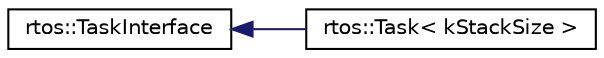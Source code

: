 digraph "Graphical Class Hierarchy"
{
  edge [fontname="Helvetica",fontsize="10",labelfontname="Helvetica",labelfontsize="10"];
  node [fontname="Helvetica",fontsize="10",shape=record];
  rankdir="LR";
  Node1 [label="rtos::TaskInterface",height=0.2,width=0.4,color="black", fillcolor="white", style="filled",URL="$d4/d33/classrtos_1_1TaskInterface.html"];
  Node1 -> Node2 [dir="back",color="midnightblue",fontsize="10",style="solid",fontname="Helvetica"];
  Node2 [label="rtos::Task\< kStackSize \>",height=0.2,width=0.4,color="black", fillcolor="white", style="filled",URL="$d1/d0b/classrtos_1_1Task.html"];
}
